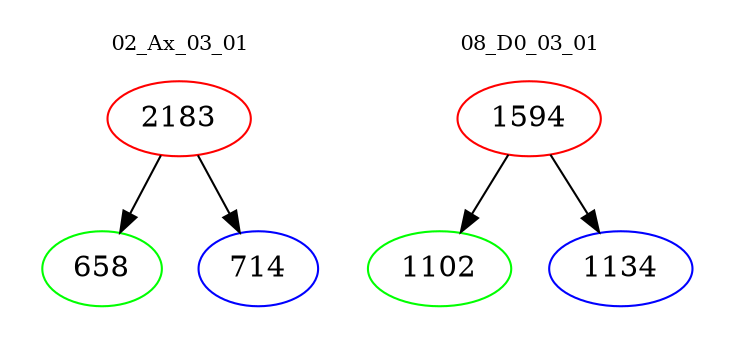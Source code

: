 digraph{
subgraph cluster_0 {
color = white
label = "02_Ax_03_01";
fontsize=10;
T0_2183 [label="2183", color="red"]
T0_2183 -> T0_658 [color="black"]
T0_658 [label="658", color="green"]
T0_2183 -> T0_714 [color="black"]
T0_714 [label="714", color="blue"]
}
subgraph cluster_1 {
color = white
label = "08_D0_03_01";
fontsize=10;
T1_1594 [label="1594", color="red"]
T1_1594 -> T1_1102 [color="black"]
T1_1102 [label="1102", color="green"]
T1_1594 -> T1_1134 [color="black"]
T1_1134 [label="1134", color="blue"]
}
}
